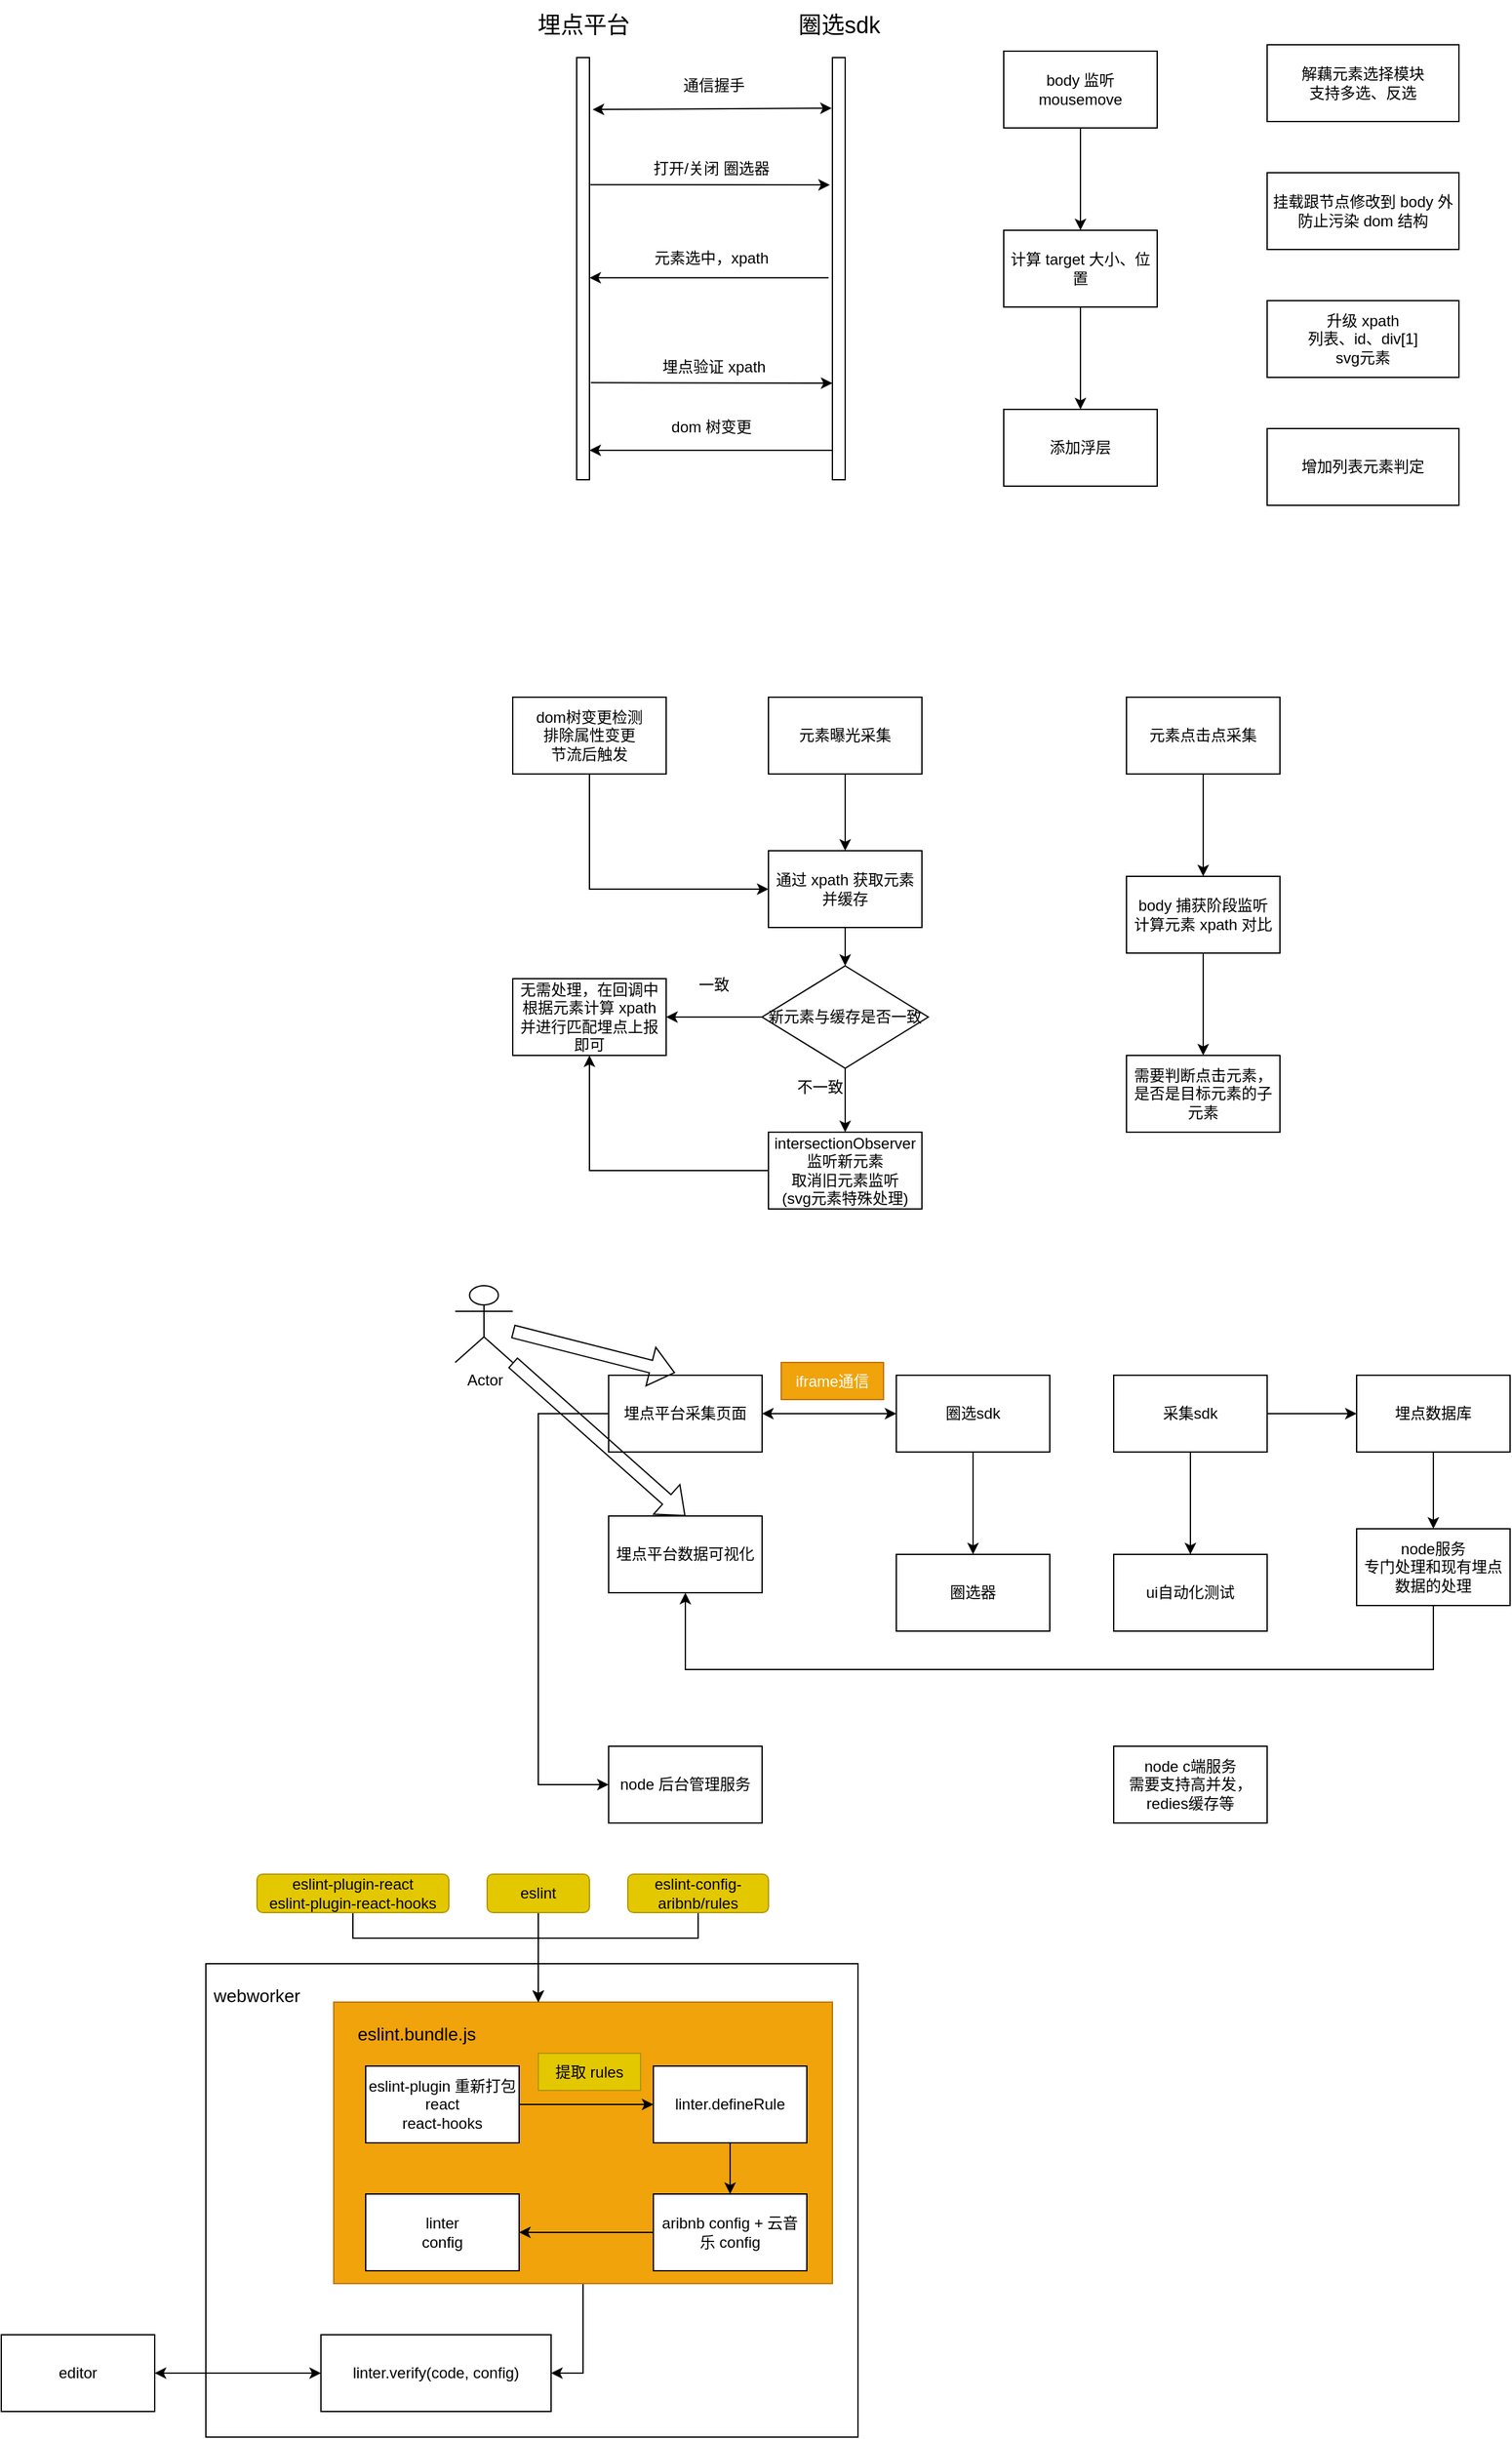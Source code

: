 <mxfile version="20.2.8" type="github">
  <diagram id="s8NYqJLzQeODFpnqqtf_" name="第 1 页">
    <mxGraphModel dx="2253" dy="801" grid="1" gridSize="10" guides="1" tooltips="1" connect="1" arrows="1" fold="1" page="1" pageScale="1" pageWidth="827" pageHeight="1169" math="0" shadow="0">
      <root>
        <mxCell id="0" />
        <mxCell id="1" parent="0" />
        <mxCell id="cel3Nlqiuqng4WM6ZAGx-20" value="" style="rounded=0;whiteSpace=wrap;html=1;fontColor=#000000;" vertex="1" parent="1">
          <mxGeometry x="-210" y="1610" width="510" height="370" as="geometry" />
        </mxCell>
        <mxCell id="cel3Nlqiuqng4WM6ZAGx-23" style="edgeStyle=orthogonalEdgeStyle;rounded=0;orthogonalLoop=1;jettySize=auto;html=1;exitX=0.5;exitY=1;exitDx=0;exitDy=0;entryX=1;entryY=0.5;entryDx=0;entryDy=0;fontColor=#000000;" edge="1" parent="1" source="cel3Nlqiuqng4WM6ZAGx-17" target="cel3Nlqiuqng4WM6ZAGx-22">
          <mxGeometry relative="1" as="geometry" />
        </mxCell>
        <mxCell id="cel3Nlqiuqng4WM6ZAGx-17" value="" style="rounded=0;whiteSpace=wrap;html=1;fontColor=#000000;fillColor=#f0a30a;strokeColor=#BD7000;" vertex="1" parent="1">
          <mxGeometry x="-110" y="1640" width="390" height="220" as="geometry" />
        </mxCell>
        <mxCell id="AP1hK9MuxTNP_AilY-IY-1" value="" style="html=1;points=[];perimeter=orthogonalPerimeter;" parent="1" vertex="1">
          <mxGeometry x="80" y="120" width="10" height="330" as="geometry" />
        </mxCell>
        <mxCell id="AP1hK9MuxTNP_AilY-IY-2" value="" style="html=1;points=[];perimeter=orthogonalPerimeter;" parent="1" vertex="1">
          <mxGeometry x="280" y="120" width="10" height="330" as="geometry" />
        </mxCell>
        <mxCell id="eg9R9L4fMUv5J7RdRfmF-1" value="埋点平台" style="text;html=1;align=center;verticalAlign=middle;resizable=0;points=[];autosize=1;strokeColor=none;fillColor=none;fontSize=18;" parent="1" vertex="1">
          <mxGeometry x="35" y="75" width="100" height="40" as="geometry" />
        </mxCell>
        <mxCell id="eg9R9L4fMUv5J7RdRfmF-2" value="圈选sdk" style="text;html=1;align=center;verticalAlign=middle;resizable=0;points=[];autosize=1;strokeColor=none;fillColor=none;fontSize=18;" parent="1" vertex="1">
          <mxGeometry x="240" y="75" width="90" height="40" as="geometry" />
        </mxCell>
        <mxCell id="eg9R9L4fMUv5J7RdRfmF-3" value="" style="endArrow=classic;html=1;rounded=0;fontSize=18;exitX=1.067;exitY=0.301;exitDx=0;exitDy=0;exitPerimeter=0;entryX=-0.2;entryY=0.135;entryDx=0;entryDy=0;entryPerimeter=0;" parent="1" source="AP1hK9MuxTNP_AilY-IY-1" edge="1">
          <mxGeometry width="50" height="50" relative="1" as="geometry">
            <mxPoint x="92" y="218.89" as="sourcePoint" />
            <mxPoint x="278" y="219.55" as="targetPoint" />
          </mxGeometry>
        </mxCell>
        <mxCell id="eg9R9L4fMUv5J7RdRfmF-5" value="&lt;span style=&quot;font-size: 12px;&quot;&gt;打开/关闭 圈选器&lt;/span&gt;" style="text;html=1;align=center;verticalAlign=middle;resizable=0;points=[];autosize=1;strokeColor=none;fillColor=none;fontSize=18;" parent="1" vertex="1">
          <mxGeometry x="130" y="185" width="110" height="40" as="geometry" />
        </mxCell>
        <mxCell id="eg9R9L4fMUv5J7RdRfmF-6" value="" style="endArrow=classic;html=1;rounded=0;fontSize=12;entryX=1;entryY=0.355;entryDx=0;entryDy=0;entryPerimeter=0;exitX=-0.3;exitY=0.355;exitDx=0;exitDy=0;exitPerimeter=0;" parent="1" edge="1">
          <mxGeometry width="50" height="50" relative="1" as="geometry">
            <mxPoint x="277" y="292.15" as="sourcePoint" />
            <mxPoint x="90" y="292.15" as="targetPoint" />
          </mxGeometry>
        </mxCell>
        <mxCell id="eg9R9L4fMUv5J7RdRfmF-8" value="&lt;span style=&quot;font-size: 12px;&quot;&gt;元素选中，xpath&lt;/span&gt;" style="text;html=1;align=center;verticalAlign=middle;resizable=0;points=[];autosize=1;strokeColor=none;fillColor=none;fontSize=18;" parent="1" vertex="1">
          <mxGeometry x="130" y="255" width="110" height="40" as="geometry" />
        </mxCell>
        <mxCell id="eg9R9L4fMUv5J7RdRfmF-9" value="" style="endArrow=classic;html=1;rounded=0;fontSize=12;entryX=1.041;entryY=0.818;entryDx=0;entryDy=0;entryPerimeter=0;" parent="1" edge="1">
          <mxGeometry width="50" height="50" relative="1" as="geometry">
            <mxPoint x="280" y="427" as="sourcePoint" />
            <mxPoint x="90.41" y="426.94" as="targetPoint" />
            <Array as="points">
              <mxPoint x="90" y="427" />
            </Array>
          </mxGeometry>
        </mxCell>
        <mxCell id="eg9R9L4fMUv5J7RdRfmF-10" value="&lt;span style=&quot;font-size: 12px;&quot;&gt;dom 树变更&lt;/span&gt;" style="text;html=1;align=center;verticalAlign=middle;resizable=0;points=[];autosize=1;strokeColor=none;fillColor=none;fontSize=18;" parent="1" vertex="1">
          <mxGeometry x="140" y="387" width="90" height="40" as="geometry" />
        </mxCell>
        <mxCell id="eg9R9L4fMUv5J7RdRfmF-11" value="" style="endArrow=classic;html=1;rounded=0;fontSize=18;exitX=1.11;exitY=0.77;exitDx=0;exitDy=0;exitPerimeter=0;entryX=-0.2;entryY=0.135;entryDx=0;entryDy=0;entryPerimeter=0;" parent="1" source="AP1hK9MuxTNP_AilY-IY-1" edge="1">
          <mxGeometry width="50" height="50" relative="1" as="geometry">
            <mxPoint x="94" y="373.89" as="sourcePoint" />
            <mxPoint x="280.0" y="374.55" as="targetPoint" />
          </mxGeometry>
        </mxCell>
        <mxCell id="eg9R9L4fMUv5J7RdRfmF-12" value="&lt;span style=&quot;font-size: 12px;&quot;&gt;埋点验证 xpath&lt;/span&gt;" style="text;html=1;align=center;verticalAlign=middle;resizable=0;points=[];autosize=1;strokeColor=none;fillColor=none;fontSize=18;" parent="1" vertex="1">
          <mxGeometry x="137" y="340" width="100" height="40" as="geometry" />
        </mxCell>
        <mxCell id="eg9R9L4fMUv5J7RdRfmF-13" value="" style="endArrow=classic;startArrow=classic;html=1;rounded=0;fontSize=12;exitX=1.25;exitY=0.123;exitDx=0;exitDy=0;exitPerimeter=0;entryX=-0.05;entryY=0.12;entryDx=0;entryDy=0;entryPerimeter=0;" parent="1" source="AP1hK9MuxTNP_AilY-IY-1" target="AP1hK9MuxTNP_AilY-IY-2" edge="1">
          <mxGeometry width="50" height="50" relative="1" as="geometry">
            <mxPoint x="400" y="320" as="sourcePoint" />
            <mxPoint x="450" y="270" as="targetPoint" />
          </mxGeometry>
        </mxCell>
        <mxCell id="eg9R9L4fMUv5J7RdRfmF-14" value="&lt;span style=&quot;font-size: 12px;&quot;&gt;通信握手&lt;/span&gt;" style="text;html=1;align=center;verticalAlign=middle;resizable=0;points=[];autosize=1;strokeColor=none;fillColor=none;fontSize=18;" parent="1" vertex="1">
          <mxGeometry x="152" y="120" width="70" height="40" as="geometry" />
        </mxCell>
        <mxCell id="eg9R9L4fMUv5J7RdRfmF-15" value="解藕元素选择模块&lt;br&gt;支持多选、反选" style="rounded=0;whiteSpace=wrap;html=1;fontSize=12;" parent="1" vertex="1">
          <mxGeometry x="620" y="110" width="150" height="60" as="geometry" />
        </mxCell>
        <mxCell id="eg9R9L4fMUv5J7RdRfmF-16" value="挂载跟节点修改到 body 外&lt;br&gt;防止污染 dom 结构" style="rounded=0;whiteSpace=wrap;html=1;fontSize=12;" parent="1" vertex="1">
          <mxGeometry x="620" y="210" width="150" height="60" as="geometry" />
        </mxCell>
        <mxCell id="eg9R9L4fMUv5J7RdRfmF-17" value="升级 xpath&lt;br&gt;列表、id、div[1]&lt;br&gt;svg元素" style="rounded=0;whiteSpace=wrap;html=1;fontSize=12;" parent="1" vertex="1">
          <mxGeometry x="620" y="310" width="150" height="60" as="geometry" />
        </mxCell>
        <mxCell id="eg9R9L4fMUv5J7RdRfmF-21" value="" style="edgeStyle=orthogonalEdgeStyle;rounded=0;orthogonalLoop=1;jettySize=auto;html=1;fontSize=12;" parent="1" source="eg9R9L4fMUv5J7RdRfmF-19" target="eg9R9L4fMUv5J7RdRfmF-20" edge="1">
          <mxGeometry relative="1" as="geometry" />
        </mxCell>
        <mxCell id="eg9R9L4fMUv5J7RdRfmF-19" value="body 监听 mousemove" style="rounded=0;whiteSpace=wrap;html=1;fontSize=12;" parent="1" vertex="1">
          <mxGeometry x="414" y="115" width="120" height="60" as="geometry" />
        </mxCell>
        <mxCell id="WQ2MlSCACtrah5VNE3MD-2" value="" style="edgeStyle=orthogonalEdgeStyle;rounded=0;orthogonalLoop=1;jettySize=auto;html=1;fontSize=12;" parent="1" source="eg9R9L4fMUv5J7RdRfmF-20" target="WQ2MlSCACtrah5VNE3MD-1" edge="1">
          <mxGeometry relative="1" as="geometry" />
        </mxCell>
        <mxCell id="eg9R9L4fMUv5J7RdRfmF-20" value="计算 target 大小、位置" style="whiteSpace=wrap;html=1;rounded=0;" parent="1" vertex="1">
          <mxGeometry x="414" y="255" width="120" height="60" as="geometry" />
        </mxCell>
        <mxCell id="WQ2MlSCACtrah5VNE3MD-1" value="添加浮层" style="whiteSpace=wrap;html=1;rounded=0;" parent="1" vertex="1">
          <mxGeometry x="414" y="395" width="120" height="60" as="geometry" />
        </mxCell>
        <mxCell id="WQ2MlSCACtrah5VNE3MD-3" value="增加列表元素判定" style="rounded=0;whiteSpace=wrap;html=1;fontSize=12;" parent="1" vertex="1">
          <mxGeometry x="620" y="410" width="150" height="60" as="geometry" />
        </mxCell>
        <mxCell id="WQ2MlSCACtrah5VNE3MD-22" value="" style="edgeStyle=orthogonalEdgeStyle;rounded=0;orthogonalLoop=1;jettySize=auto;html=1;fontSize=12;" parent="1" source="WQ2MlSCACtrah5VNE3MD-4" target="WQ2MlSCACtrah5VNE3MD-21" edge="1">
          <mxGeometry relative="1" as="geometry" />
        </mxCell>
        <mxCell id="WQ2MlSCACtrah5VNE3MD-4" value="元素曝光采集" style="rounded=0;whiteSpace=wrap;html=1;fontSize=12;" parent="1" vertex="1">
          <mxGeometry x="230" y="620" width="120" height="60" as="geometry" />
        </mxCell>
        <mxCell id="WQ2MlSCACtrah5VNE3MD-36" value="" style="edgeStyle=orthogonalEdgeStyle;rounded=0;orthogonalLoop=1;jettySize=auto;html=1;fontSize=12;" parent="1" source="WQ2MlSCACtrah5VNE3MD-5" target="WQ2MlSCACtrah5VNE3MD-35" edge="1">
          <mxGeometry relative="1" as="geometry" />
        </mxCell>
        <mxCell id="WQ2MlSCACtrah5VNE3MD-5" value="元素点击点采集" style="rounded=0;whiteSpace=wrap;html=1;fontSize=12;" parent="1" vertex="1">
          <mxGeometry x="510" y="620" width="120" height="60" as="geometry" />
        </mxCell>
        <mxCell id="WQ2MlSCACtrah5VNE3MD-34" style="edgeStyle=orthogonalEdgeStyle;rounded=0;orthogonalLoop=1;jettySize=auto;html=1;exitX=0;exitY=0.5;exitDx=0;exitDy=0;fontSize=12;" parent="1" source="WQ2MlSCACtrah5VNE3MD-6" target="WQ2MlSCACtrah5VNE3MD-8" edge="1">
          <mxGeometry relative="1" as="geometry" />
        </mxCell>
        <mxCell id="WQ2MlSCACtrah5VNE3MD-6" value="intersectionObserver&lt;br&gt;监听新元素&lt;br&gt;取消旧元素监听&lt;br&gt;(svg元素特殊处理)" style="whiteSpace=wrap;html=1;rounded=0;" parent="1" vertex="1">
          <mxGeometry x="230" y="960" width="120" height="60" as="geometry" />
        </mxCell>
        <mxCell id="WQ2MlSCACtrah5VNE3MD-8" value="无需处理，在回调中根据元素计算 xpath 并进行匹配埋点上报即可" style="whiteSpace=wrap;html=1;rounded=0;" parent="1" vertex="1">
          <mxGeometry x="30" y="840" width="120" height="60" as="geometry" />
        </mxCell>
        <mxCell id="WQ2MlSCACtrah5VNE3MD-28" style="edgeStyle=orthogonalEdgeStyle;rounded=0;orthogonalLoop=1;jettySize=auto;html=1;exitX=0.5;exitY=1;exitDx=0;exitDy=0;entryX=0;entryY=0.5;entryDx=0;entryDy=0;fontSize=12;" parent="1" source="WQ2MlSCACtrah5VNE3MD-13" target="WQ2MlSCACtrah5VNE3MD-21" edge="1">
          <mxGeometry relative="1" as="geometry" />
        </mxCell>
        <mxCell id="WQ2MlSCACtrah5VNE3MD-13" value="dom树变更检测&lt;br&gt;排除属性变更&lt;br&gt;节流后触发" style="whiteSpace=wrap;html=1;rounded=0;" parent="1" vertex="1">
          <mxGeometry x="30" y="620" width="120" height="60" as="geometry" />
        </mxCell>
        <mxCell id="WQ2MlSCACtrah5VNE3MD-26" value="" style="edgeStyle=orthogonalEdgeStyle;rounded=0;orthogonalLoop=1;jettySize=auto;html=1;fontSize=12;" parent="1" source="WQ2MlSCACtrah5VNE3MD-21" target="WQ2MlSCACtrah5VNE3MD-25" edge="1">
          <mxGeometry relative="1" as="geometry" />
        </mxCell>
        <mxCell id="WQ2MlSCACtrah5VNE3MD-21" value="通过 xpath 获取元素并缓存" style="whiteSpace=wrap;html=1;rounded=0;" parent="1" vertex="1">
          <mxGeometry x="230" y="740" width="120" height="60" as="geometry" />
        </mxCell>
        <mxCell id="WQ2MlSCACtrah5VNE3MD-29" value="" style="edgeStyle=orthogonalEdgeStyle;rounded=0;orthogonalLoop=1;jettySize=auto;html=1;fontSize=12;" parent="1" source="WQ2MlSCACtrah5VNE3MD-25" target="WQ2MlSCACtrah5VNE3MD-6" edge="1">
          <mxGeometry relative="1" as="geometry" />
        </mxCell>
        <mxCell id="WQ2MlSCACtrah5VNE3MD-32" style="edgeStyle=orthogonalEdgeStyle;rounded=0;orthogonalLoop=1;jettySize=auto;html=1;exitX=0;exitY=0.5;exitDx=0;exitDy=0;fontSize=12;entryX=1;entryY=0.5;entryDx=0;entryDy=0;" parent="1" source="WQ2MlSCACtrah5VNE3MD-25" target="WQ2MlSCACtrah5VNE3MD-8" edge="1">
          <mxGeometry relative="1" as="geometry">
            <mxPoint x="150" y="860" as="targetPoint" />
          </mxGeometry>
        </mxCell>
        <mxCell id="WQ2MlSCACtrah5VNE3MD-25" value="新元素与缓存是否一致" style="rhombus;whiteSpace=wrap;html=1;rounded=0;" parent="1" vertex="1">
          <mxGeometry x="225" y="830" width="130" height="80" as="geometry" />
        </mxCell>
        <mxCell id="WQ2MlSCACtrah5VNE3MD-31" value="不一致" style="text;html=1;align=center;verticalAlign=middle;resizable=0;points=[];autosize=1;strokeColor=none;fillColor=none;fontSize=12;" parent="1" vertex="1">
          <mxGeometry x="240" y="910" width="60" height="30" as="geometry" />
        </mxCell>
        <mxCell id="WQ2MlSCACtrah5VNE3MD-33" value="一致" style="text;html=1;align=center;verticalAlign=middle;resizable=0;points=[];autosize=1;strokeColor=none;fillColor=none;fontSize=12;" parent="1" vertex="1">
          <mxGeometry x="162" y="830" width="50" height="30" as="geometry" />
        </mxCell>
        <mxCell id="WQ2MlSCACtrah5VNE3MD-38" value="" style="edgeStyle=orthogonalEdgeStyle;rounded=0;orthogonalLoop=1;jettySize=auto;html=1;fontSize=12;" parent="1" source="WQ2MlSCACtrah5VNE3MD-35" target="WQ2MlSCACtrah5VNE3MD-37" edge="1">
          <mxGeometry relative="1" as="geometry" />
        </mxCell>
        <mxCell id="WQ2MlSCACtrah5VNE3MD-35" value="body 捕获阶段监听&lt;br&gt;计算元素 xpath 对比" style="whiteSpace=wrap;html=1;rounded=0;" parent="1" vertex="1">
          <mxGeometry x="510" y="760" width="120" height="60" as="geometry" />
        </mxCell>
        <mxCell id="WQ2MlSCACtrah5VNE3MD-37" value="需要判断点击元素，是否是目标元素的子元素" style="whiteSpace=wrap;html=1;rounded=0;" parent="1" vertex="1">
          <mxGeometry x="510" y="900" width="120" height="60" as="geometry" />
        </mxCell>
        <mxCell id="ew40sH9bl0qWfCfkTv_5-1" value="埋点平台采集页面" style="rounded=0;whiteSpace=wrap;html=1;" parent="1" vertex="1">
          <mxGeometry x="105" y="1150" width="120" height="60" as="geometry" />
        </mxCell>
        <mxCell id="ew40sH9bl0qWfCfkTv_5-5" value="" style="edgeStyle=orthogonalEdgeStyle;rounded=0;orthogonalLoop=1;jettySize=auto;html=1;" parent="1" source="ew40sH9bl0qWfCfkTv_5-2" target="ew40sH9bl0qWfCfkTv_5-4" edge="1">
          <mxGeometry relative="1" as="geometry" />
        </mxCell>
        <mxCell id="ew40sH9bl0qWfCfkTv_5-2" value="圈选sdk" style="rounded=0;whiteSpace=wrap;html=1;" parent="1" vertex="1">
          <mxGeometry x="330" y="1150" width="120" height="60" as="geometry" />
        </mxCell>
        <mxCell id="ew40sH9bl0qWfCfkTv_5-3" value="" style="endArrow=classic;startArrow=classic;html=1;rounded=0;exitX=1;exitY=0.5;exitDx=0;exitDy=0;entryX=0;entryY=0.5;entryDx=0;entryDy=0;" parent="1" source="ew40sH9bl0qWfCfkTv_5-1" target="ew40sH9bl0qWfCfkTv_5-2" edge="1">
          <mxGeometry width="50" height="50" relative="1" as="geometry">
            <mxPoint x="390" y="1210" as="sourcePoint" />
            <mxPoint x="440" y="1160" as="targetPoint" />
          </mxGeometry>
        </mxCell>
        <mxCell id="ew40sH9bl0qWfCfkTv_5-4" value="圈选器" style="whiteSpace=wrap;html=1;rounded=0;" parent="1" vertex="1">
          <mxGeometry x="330" y="1290" width="120" height="60" as="geometry" />
        </mxCell>
        <mxCell id="ew40sH9bl0qWfCfkTv_5-14" value="" style="edgeStyle=orthogonalEdgeStyle;rounded=0;orthogonalLoop=1;jettySize=auto;html=1;" parent="1" source="ew40sH9bl0qWfCfkTv_5-8" target="ew40sH9bl0qWfCfkTv_5-13" edge="1">
          <mxGeometry relative="1" as="geometry" />
        </mxCell>
        <mxCell id="cel3Nlqiuqng4WM6ZAGx-7" style="edgeStyle=orthogonalEdgeStyle;rounded=0;orthogonalLoop=1;jettySize=auto;html=1;exitX=1;exitY=0.5;exitDx=0;exitDy=0;entryX=0;entryY=0.5;entryDx=0;entryDy=0;fontColor=#FFFFFF;" edge="1" parent="1" source="ew40sH9bl0qWfCfkTv_5-8" target="ew40sH9bl0qWfCfkTv_5-9">
          <mxGeometry relative="1" as="geometry" />
        </mxCell>
        <mxCell id="ew40sH9bl0qWfCfkTv_5-8" value="采集sdk" style="rounded=0;whiteSpace=wrap;html=1;" parent="1" vertex="1">
          <mxGeometry x="500" y="1150" width="120" height="60" as="geometry" />
        </mxCell>
        <mxCell id="ew40sH9bl0qWfCfkTv_5-18" style="edgeStyle=orthogonalEdgeStyle;rounded=0;orthogonalLoop=1;jettySize=auto;html=1;exitX=0.5;exitY=1;exitDx=0;exitDy=0;entryX=0.5;entryY=0;entryDx=0;entryDy=0;" parent="1" source="ew40sH9bl0qWfCfkTv_5-9" target="ew40sH9bl0qWfCfkTv_5-17" edge="1">
          <mxGeometry relative="1" as="geometry" />
        </mxCell>
        <mxCell id="ew40sH9bl0qWfCfkTv_5-9" value="埋点数据库" style="rounded=0;whiteSpace=wrap;html=1;" parent="1" vertex="1">
          <mxGeometry x="690" y="1150" width="120" height="60" as="geometry" />
        </mxCell>
        <mxCell id="ew40sH9bl0qWfCfkTv_5-10" value="埋点平台数据可视化" style="rounded=0;whiteSpace=wrap;html=1;" parent="1" vertex="1">
          <mxGeometry x="105" y="1260" width="120" height="60" as="geometry" />
        </mxCell>
        <mxCell id="ew40sH9bl0qWfCfkTv_5-13" value="ui自动化测试" style="whiteSpace=wrap;html=1;rounded=0;" parent="1" vertex="1">
          <mxGeometry x="500" y="1290" width="120" height="60" as="geometry" />
        </mxCell>
        <mxCell id="ew40sH9bl0qWfCfkTv_5-16" value="" style="edgeStyle=elbowEdgeStyle;elbow=vertical;endArrow=classic;html=1;rounded=0;entryX=0.5;entryY=1;entryDx=0;entryDy=0;" parent="1" target="ew40sH9bl0qWfCfkTv_5-10" edge="1">
          <mxGeometry width="50" height="50" relative="1" as="geometry">
            <mxPoint x="750" y="1310" as="sourcePoint" />
            <mxPoint x="530" y="1230" as="targetPoint" />
            <Array as="points">
              <mxPoint x="470" y="1380" />
            </Array>
          </mxGeometry>
        </mxCell>
        <mxCell id="ew40sH9bl0qWfCfkTv_5-17" value="node服务&lt;br&gt;专门处理和现有埋点数据的处理" style="rounded=0;whiteSpace=wrap;html=1;" parent="1" vertex="1">
          <mxGeometry x="690" y="1270" width="120" height="60" as="geometry" />
        </mxCell>
        <mxCell id="ew40sH9bl0qWfCfkTv_5-19" value="node 后台管理服务" style="rounded=0;whiteSpace=wrap;html=1;" parent="1" vertex="1">
          <mxGeometry x="105" y="1440" width="120" height="60" as="geometry" />
        </mxCell>
        <mxCell id="ew40sH9bl0qWfCfkTv_5-20" value="" style="edgeStyle=elbowEdgeStyle;elbow=vertical;endArrow=classic;html=1;rounded=0;exitX=0;exitY=0.5;exitDx=0;exitDy=0;entryX=0;entryY=0.5;entryDx=0;entryDy=0;" parent="1" source="ew40sH9bl0qWfCfkTv_5-1" target="ew40sH9bl0qWfCfkTv_5-19" edge="1">
          <mxGeometry width="50" height="50" relative="1" as="geometry">
            <mxPoint x="360" y="1310" as="sourcePoint" />
            <mxPoint x="410" y="1260" as="targetPoint" />
            <Array as="points">
              <mxPoint x="50" y="1330" />
            </Array>
          </mxGeometry>
        </mxCell>
        <mxCell id="ew40sH9bl0qWfCfkTv_5-21" value="node c端服务&lt;br&gt;需要支持高并发，redies缓存等" style="rounded=0;whiteSpace=wrap;html=1;" parent="1" vertex="1">
          <mxGeometry x="500" y="1440" width="120" height="60" as="geometry" />
        </mxCell>
        <mxCell id="cel3Nlqiuqng4WM6ZAGx-1" value="Actor" style="shape=umlActor;verticalLabelPosition=bottom;verticalAlign=top;html=1;outlineConnect=0;" vertex="1" parent="1">
          <mxGeometry x="-15" y="1080" width="45" height="60" as="geometry" />
        </mxCell>
        <mxCell id="cel3Nlqiuqng4WM6ZAGx-3" value="" style="shape=flexArrow;endArrow=classic;html=1;rounded=0;entryX=0.433;entryY=-0.033;entryDx=0;entryDy=0;entryPerimeter=0;" edge="1" parent="1" source="cel3Nlqiuqng4WM6ZAGx-1" target="ew40sH9bl0qWfCfkTv_5-1">
          <mxGeometry width="50" height="50" relative="1" as="geometry">
            <mxPoint x="480" y="1320" as="sourcePoint" />
            <mxPoint x="530" y="1270" as="targetPoint" />
          </mxGeometry>
        </mxCell>
        <mxCell id="cel3Nlqiuqng4WM6ZAGx-4" value="" style="shape=flexArrow;endArrow=classic;html=1;rounded=0;entryX=0.5;entryY=0;entryDx=0;entryDy=0;exitX=1;exitY=1;exitDx=0;exitDy=0;exitPerimeter=0;" edge="1" parent="1" source="cel3Nlqiuqng4WM6ZAGx-1" target="ew40sH9bl0qWfCfkTv_5-10">
          <mxGeometry width="50" height="50" relative="1" as="geometry">
            <mxPoint x="73.04" y="1140.001" as="sourcePoint" />
            <mxPoint x="150.0" y="1169.42" as="targetPoint" />
          </mxGeometry>
        </mxCell>
        <mxCell id="cel3Nlqiuqng4WM6ZAGx-6" value="&lt;font color=&quot;#ffffff&quot;&gt;iframe通信&lt;/font&gt;" style="rounded=0;whiteSpace=wrap;html=1;fillColor=#f0a30a;strokeColor=#BD7000;fontColor=#000000;" vertex="1" parent="1">
          <mxGeometry x="240" y="1140" width="80" height="29" as="geometry" />
        </mxCell>
        <mxCell id="cel3Nlqiuqng4WM6ZAGx-10" value="" style="edgeStyle=orthogonalEdgeStyle;rounded=0;orthogonalLoop=1;jettySize=auto;html=1;fontColor=#000000;" edge="1" parent="1" source="cel3Nlqiuqng4WM6ZAGx-8" target="cel3Nlqiuqng4WM6ZAGx-9">
          <mxGeometry relative="1" as="geometry" />
        </mxCell>
        <mxCell id="cel3Nlqiuqng4WM6ZAGx-8" value="&lt;font color=&quot;#000000&quot;&gt;eslint-plugin 重新打包&lt;br&gt;react&lt;br&gt;react-hooks&lt;br&gt;&lt;/font&gt;" style="rounded=0;whiteSpace=wrap;html=1;fontColor=#FFFFFF;" vertex="1" parent="1">
          <mxGeometry x="-85" y="1690" width="120" height="60" as="geometry" />
        </mxCell>
        <mxCell id="cel3Nlqiuqng4WM6ZAGx-34" style="edgeStyle=orthogonalEdgeStyle;rounded=0;orthogonalLoop=1;jettySize=auto;html=1;exitX=0.5;exitY=1;exitDx=0;exitDy=0;entryX=0.5;entryY=0;entryDx=0;entryDy=0;fontColor=#000000;" edge="1" parent="1" source="cel3Nlqiuqng4WM6ZAGx-9" target="cel3Nlqiuqng4WM6ZAGx-14">
          <mxGeometry relative="1" as="geometry" />
        </mxCell>
        <mxCell id="cel3Nlqiuqng4WM6ZAGx-9" value="&lt;font color=&quot;#000000&quot;&gt;linter.defineRule&lt;/font&gt;" style="whiteSpace=wrap;html=1;fontColor=#FFFFFF;rounded=0;" vertex="1" parent="1">
          <mxGeometry x="140" y="1690" width="120" height="60" as="geometry" />
        </mxCell>
        <mxCell id="cel3Nlqiuqng4WM6ZAGx-11" value="提取 rules" style="rounded=0;whiteSpace=wrap;html=1;fillColor=#e3c800;strokeColor=#B09500;fontColor=#000000;" vertex="1" parent="1">
          <mxGeometry x="50" y="1680" width="80" height="29" as="geometry" />
        </mxCell>
        <mxCell id="cel3Nlqiuqng4WM6ZAGx-35" style="edgeStyle=orthogonalEdgeStyle;rounded=0;orthogonalLoop=1;jettySize=auto;html=1;exitX=0;exitY=0.5;exitDx=0;exitDy=0;entryX=1;entryY=0.5;entryDx=0;entryDy=0;fontColor=#000000;" edge="1" parent="1" source="cel3Nlqiuqng4WM6ZAGx-14" target="cel3Nlqiuqng4WM6ZAGx-15">
          <mxGeometry relative="1" as="geometry" />
        </mxCell>
        <mxCell id="cel3Nlqiuqng4WM6ZAGx-14" value="aribnb config + 云音乐 config" style="rounded=0;whiteSpace=wrap;html=1;fontColor=#000000;" vertex="1" parent="1">
          <mxGeometry x="140" y="1790" width="120" height="60" as="geometry" />
        </mxCell>
        <mxCell id="cel3Nlqiuqng4WM6ZAGx-15" value="linter&lt;br&gt;config" style="rounded=0;whiteSpace=wrap;html=1;fontColor=#000000;" vertex="1" parent="1">
          <mxGeometry x="-85" y="1790" width="120" height="60" as="geometry" />
        </mxCell>
        <mxCell id="cel3Nlqiuqng4WM6ZAGx-19" value="&lt;font style=&quot;font-size: 14px;&quot;&gt;eslint.bundle.js&lt;/font&gt;" style="text;html=1;strokeColor=none;fillColor=none;align=center;verticalAlign=middle;whiteSpace=wrap;rounded=0;fontColor=#000000;" vertex="1" parent="1">
          <mxGeometry x="-75" y="1650" width="60" height="30" as="geometry" />
        </mxCell>
        <mxCell id="cel3Nlqiuqng4WM6ZAGx-21" value="&lt;font style=&quot;font-size: 14px;&quot;&gt;webworker&lt;/font&gt;" style="text;html=1;strokeColor=none;fillColor=none;align=center;verticalAlign=middle;whiteSpace=wrap;rounded=0;fontColor=#000000;" vertex="1" parent="1">
          <mxGeometry x="-200" y="1620" width="60" height="30" as="geometry" />
        </mxCell>
        <mxCell id="cel3Nlqiuqng4WM6ZAGx-22" value="linter.verify(code, config)" style="rounded=0;whiteSpace=wrap;html=1;fontColor=#000000;" vertex="1" parent="1">
          <mxGeometry x="-120" y="1900" width="180" height="60" as="geometry" />
        </mxCell>
        <mxCell id="cel3Nlqiuqng4WM6ZAGx-24" value="editor" style="rounded=0;whiteSpace=wrap;html=1;fontColor=#000000;" vertex="1" parent="1">
          <mxGeometry x="-370" y="1900" width="120" height="60" as="geometry" />
        </mxCell>
        <mxCell id="cel3Nlqiuqng4WM6ZAGx-28" value="" style="endArrow=classic;startArrow=classic;html=1;rounded=0;fontColor=#000000;exitX=1;exitY=0.5;exitDx=0;exitDy=0;entryX=0;entryY=0.5;entryDx=0;entryDy=0;" edge="1" parent="1" source="cel3Nlqiuqng4WM6ZAGx-24" target="cel3Nlqiuqng4WM6ZAGx-22">
          <mxGeometry width="50" height="50" relative="1" as="geometry">
            <mxPoint x="-100" y="1920" as="sourcePoint" />
            <mxPoint x="-50" y="1870" as="targetPoint" />
            <Array as="points" />
          </mxGeometry>
        </mxCell>
        <mxCell id="cel3Nlqiuqng4WM6ZAGx-48" style="edgeStyle=orthogonalEdgeStyle;rounded=0;orthogonalLoop=1;jettySize=auto;html=1;exitX=0.5;exitY=1;exitDx=0;exitDy=0;entryX=0.41;entryY=0;entryDx=0;entryDy=0;entryPerimeter=0;fontColor=#000000;" edge="1" parent="1" source="cel3Nlqiuqng4WM6ZAGx-42" target="cel3Nlqiuqng4WM6ZAGx-17">
          <mxGeometry relative="1" as="geometry" />
        </mxCell>
        <mxCell id="cel3Nlqiuqng4WM6ZAGx-42" value="eslint" style="rounded=1;whiteSpace=wrap;html=1;fontColor=#000000;fillColor=#e3c800;strokeColor=#B09500;" vertex="1" parent="1">
          <mxGeometry x="10" y="1540" width="80" height="30" as="geometry" />
        </mxCell>
        <mxCell id="cel3Nlqiuqng4WM6ZAGx-51" style="edgeStyle=orthogonalEdgeStyle;rounded=0;orthogonalLoop=1;jettySize=auto;html=1;exitX=0.5;exitY=1;exitDx=0;exitDy=0;fontColor=#000000;" edge="1" parent="1" source="cel3Nlqiuqng4WM6ZAGx-43">
          <mxGeometry relative="1" as="geometry">
            <mxPoint x="50" y="1640" as="targetPoint" />
            <Array as="points">
              <mxPoint x="-95" y="1590" />
              <mxPoint x="50" y="1590" />
            </Array>
          </mxGeometry>
        </mxCell>
        <mxCell id="cel3Nlqiuqng4WM6ZAGx-43" value="eslint-plugin-react&lt;br&gt;eslint-plugin-react-hooks" style="rounded=1;whiteSpace=wrap;html=1;fontColor=#000000;fillColor=#e3c800;strokeColor=#B09500;" vertex="1" parent="1">
          <mxGeometry x="-170" y="1540" width="150" height="30" as="geometry" />
        </mxCell>
        <mxCell id="cel3Nlqiuqng4WM6ZAGx-50" style="edgeStyle=orthogonalEdgeStyle;rounded=0;orthogonalLoop=1;jettySize=auto;html=1;exitX=0.5;exitY=1;exitDx=0;exitDy=0;fontColor=#000000;" edge="1" parent="1" source="cel3Nlqiuqng4WM6ZAGx-44">
          <mxGeometry relative="1" as="geometry">
            <mxPoint x="50" y="1640" as="targetPoint" />
            <Array as="points">
              <mxPoint x="175" y="1590" />
              <mxPoint x="50" y="1590" />
            </Array>
          </mxGeometry>
        </mxCell>
        <mxCell id="cel3Nlqiuqng4WM6ZAGx-44" value="eslint-config-aribnb/rules" style="rounded=1;whiteSpace=wrap;html=1;fontColor=#000000;fillColor=#e3c800;strokeColor=#B09500;" vertex="1" parent="1">
          <mxGeometry x="120" y="1540" width="110" height="30" as="geometry" />
        </mxCell>
      </root>
    </mxGraphModel>
  </diagram>
</mxfile>
